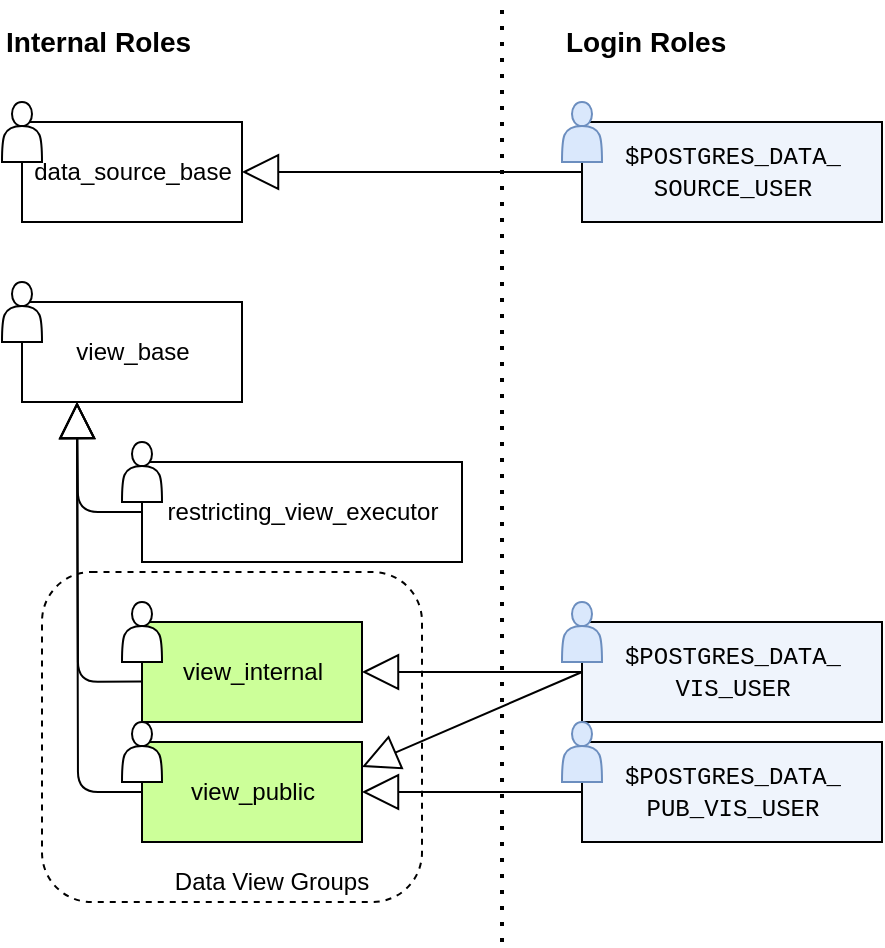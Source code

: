 <mxfile version="14.1.8" type="device"><diagram name="Page-1" id="a7904f86-f2b4-8e86-fa97-74104820619b"><mxGraphModel dx="539" dy="535" grid="1" gridSize="10" guides="1" tooltips="1" connect="1" arrows="1" fold="1" page="1" pageScale="1" pageWidth="1100" pageHeight="850" background="#ffffff" math="0" shadow="0"><root><mxCell id="0"/><mxCell id="1" parent="0"/><mxCell id="2g3hlL5WbmZ3q82tFm5t-3" value="" style="group" vertex="1" connectable="0" parent="1"><mxGeometry x="70" y="160" width="120" height="60" as="geometry"/></mxCell><mxCell id="2g3hlL5WbmZ3q82tFm5t-1" value="view_base" style="html=1;" vertex="1" parent="2g3hlL5WbmZ3q82tFm5t-3"><mxGeometry x="10" y="10" width="110" height="50" as="geometry"/></mxCell><mxCell id="2g3hlL5WbmZ3q82tFm5t-2" value="" style="shape=actor;whiteSpace=wrap;html=1;" vertex="1" parent="2g3hlL5WbmZ3q82tFm5t-3"><mxGeometry width="20" height="30" as="geometry"/></mxCell><mxCell id="2g3hlL5WbmZ3q82tFm5t-4" value="" style="group" vertex="1" connectable="0" parent="1"><mxGeometry x="130" y="320" width="150" height="150" as="geometry"/></mxCell><mxCell id="2g3hlL5WbmZ3q82tFm5t-20" value="" style="rounded=1;whiteSpace=wrap;html=1;dashed=1;" vertex="1" parent="2g3hlL5WbmZ3q82tFm5t-4"><mxGeometry x="-40" y="-15" width="190" height="165" as="geometry"/></mxCell><mxCell id="2g3hlL5WbmZ3q82tFm5t-5" value="view_internal" style="html=1;fillColor=#CCFF99;" vertex="1" parent="2g3hlL5WbmZ3q82tFm5t-4"><mxGeometry x="10" y="10" width="110" height="50" as="geometry"/></mxCell><mxCell id="2g3hlL5WbmZ3q82tFm5t-6" value="" style="shape=actor;whiteSpace=wrap;html=1;" vertex="1" parent="2g3hlL5WbmZ3q82tFm5t-4"><mxGeometry width="20" height="30" as="geometry"/></mxCell><mxCell id="2g3hlL5WbmZ3q82tFm5t-21" value="Data View Groups" style="text;html=1;strokeColor=none;fillColor=none;align=center;verticalAlign=middle;whiteSpace=wrap;rounded=0;dashed=1;" vertex="1" parent="2g3hlL5WbmZ3q82tFm5t-4"><mxGeometry x="20" y="130" width="110" height="20" as="geometry"/></mxCell><mxCell id="2g3hlL5WbmZ3q82tFm5t-7" value="" style="group" vertex="1" connectable="0" parent="1"><mxGeometry x="130" y="380" width="120" height="60" as="geometry"/></mxCell><mxCell id="2g3hlL5WbmZ3q82tFm5t-8" value="view_public" style="html=1;fillColor=#CCFF99;" vertex="1" parent="2g3hlL5WbmZ3q82tFm5t-7"><mxGeometry x="10" y="10" width="110" height="50" as="geometry"/></mxCell><mxCell id="2g3hlL5WbmZ3q82tFm5t-9" value="" style="shape=actor;whiteSpace=wrap;html=1;" vertex="1" parent="2g3hlL5WbmZ3q82tFm5t-7"><mxGeometry width="20" height="30" as="geometry"/></mxCell><mxCell id="2g3hlL5WbmZ3q82tFm5t-13" value="" style="group" vertex="1" connectable="0" parent="1"><mxGeometry x="130" y="240" width="170" height="60" as="geometry"/></mxCell><mxCell id="2g3hlL5WbmZ3q82tFm5t-11" value="restricting_view_executor" style="html=1;" vertex="1" parent="2g3hlL5WbmZ3q82tFm5t-13"><mxGeometry x="10" y="10" width="160" height="50" as="geometry"/></mxCell><mxCell id="2g3hlL5WbmZ3q82tFm5t-12" value="" style="shape=actor;whiteSpace=wrap;html=1;" vertex="1" parent="2g3hlL5WbmZ3q82tFm5t-13"><mxGeometry width="20" height="30" as="geometry"/></mxCell><mxCell id="2g3hlL5WbmZ3q82tFm5t-14" value="" style="group" vertex="1" connectable="0" parent="1"><mxGeometry x="70" y="70" width="120" height="60" as="geometry"/></mxCell><mxCell id="2g3hlL5WbmZ3q82tFm5t-15" value="data_source_base" style="html=1;" vertex="1" parent="2g3hlL5WbmZ3q82tFm5t-14"><mxGeometry x="10" y="10" width="110" height="50" as="geometry"/></mxCell><mxCell id="2g3hlL5WbmZ3q82tFm5t-16" value="" style="shape=actor;whiteSpace=wrap;html=1;" vertex="1" parent="2g3hlL5WbmZ3q82tFm5t-14"><mxGeometry width="20" height="30" as="geometry"/></mxCell><mxCell id="2g3hlL5WbmZ3q82tFm5t-17" value="" style="endArrow=block;endSize=16;endFill=0;html=1;entryX=0.25;entryY=1;entryDx=0;entryDy=0;" edge="1" parent="1" source="2g3hlL5WbmZ3q82tFm5t-11" target="2g3hlL5WbmZ3q82tFm5t-1"><mxGeometry width="160" relative="1" as="geometry"><mxPoint x="80" y="260" as="sourcePoint"/><mxPoint x="160" y="260" as="targetPoint"/><Array as="points"><mxPoint x="108" y="275"/></Array></mxGeometry></mxCell><mxCell id="2g3hlL5WbmZ3q82tFm5t-18" value="" style="endArrow=block;endSize=16;endFill=0;html=1;exitX=0;exitY=0.595;exitDx=0;exitDy=0;exitPerimeter=0;entryX=0.25;entryY=1;entryDx=0;entryDy=0;" edge="1" parent="1" source="2g3hlL5WbmZ3q82tFm5t-5" target="2g3hlL5WbmZ3q82tFm5t-1"><mxGeometry width="160" relative="1" as="geometry"><mxPoint x="150" y="285" as="sourcePoint"/><mxPoint x="110" y="220" as="targetPoint"/><Array as="points"><mxPoint x="108" y="360"/></Array></mxGeometry></mxCell><mxCell id="2g3hlL5WbmZ3q82tFm5t-19" value="" style="endArrow=block;endSize=16;endFill=0;html=1;entryX=0.25;entryY=1;entryDx=0;entryDy=0;exitX=0;exitY=0.5;exitDx=0;exitDy=0;" edge="1" parent="1" source="2g3hlL5WbmZ3q82tFm5t-8" target="2g3hlL5WbmZ3q82tFm5t-1"><mxGeometry width="160" relative="1" as="geometry"><mxPoint x="112.5" y="419.75" as="sourcePoint"/><mxPoint x="80" y="280" as="targetPoint"/><Array as="points"><mxPoint x="108" y="415"/></Array></mxGeometry></mxCell><mxCell id="2g3hlL5WbmZ3q82tFm5t-25" value="" style="group" vertex="1" connectable="0" parent="1"><mxGeometry x="350" y="70" width="160" height="60" as="geometry"/></mxCell><mxCell id="2g3hlL5WbmZ3q82tFm5t-23" value="&lt;font face=&quot;Courier New&quot;&gt;$POSTGRES_DATA_&lt;br&gt;SOURCE_USER&lt;/font&gt;" style="html=1;fillColor=#EFF4FC;" vertex="1" parent="2g3hlL5WbmZ3q82tFm5t-25"><mxGeometry x="10" y="10" width="150" height="50" as="geometry"/></mxCell><mxCell id="2g3hlL5WbmZ3q82tFm5t-24" value="" style="shape=actor;whiteSpace=wrap;html=1;fillColor=#dae8fc;strokeColor=#6c8ebf;" vertex="1" parent="2g3hlL5WbmZ3q82tFm5t-25"><mxGeometry width="20" height="30" as="geometry"/></mxCell><mxCell id="2g3hlL5WbmZ3q82tFm5t-26" value="" style="group" vertex="1" connectable="0" parent="1"><mxGeometry x="350" y="320" width="160" height="60" as="geometry"/></mxCell><mxCell id="2g3hlL5WbmZ3q82tFm5t-27" value="&lt;font face=&quot;Courier New&quot;&gt;$POSTGRES_DATA_&lt;br&gt;VIS_USER&lt;/font&gt;" style="html=1;fillColor=#EFF4FC;" vertex="1" parent="2g3hlL5WbmZ3q82tFm5t-26"><mxGeometry x="10" y="10" width="150" height="50" as="geometry"/></mxCell><mxCell id="2g3hlL5WbmZ3q82tFm5t-28" value="" style="shape=actor;whiteSpace=wrap;html=1;fillColor=#dae8fc;strokeColor=#6c8ebf;" vertex="1" parent="2g3hlL5WbmZ3q82tFm5t-26"><mxGeometry width="20" height="30" as="geometry"/></mxCell><mxCell id="2g3hlL5WbmZ3q82tFm5t-29" value="" style="group" vertex="1" connectable="0" parent="1"><mxGeometry x="350" y="380" width="160" height="60" as="geometry"/></mxCell><mxCell id="2g3hlL5WbmZ3q82tFm5t-30" value="&lt;font face=&quot;Courier New&quot;&gt;$POSTGRES_DATA_&lt;br&gt;PUB_VIS_USER&lt;/font&gt;" style="html=1;fillColor=#EFF4FC;" vertex="1" parent="2g3hlL5WbmZ3q82tFm5t-29"><mxGeometry x="10" y="10" width="150" height="50" as="geometry"/></mxCell><mxCell id="2g3hlL5WbmZ3q82tFm5t-31" value="" style="shape=actor;whiteSpace=wrap;html=1;fillColor=#dae8fc;strokeColor=#6c8ebf;" vertex="1" parent="2g3hlL5WbmZ3q82tFm5t-29"><mxGeometry width="20" height="30" as="geometry"/></mxCell><mxCell id="2g3hlL5WbmZ3q82tFm5t-32" value="" style="endArrow=block;endSize=16;endFill=0;html=1;entryX=1;entryY=0.5;entryDx=0;entryDy=0;exitX=0;exitY=0.5;exitDx=0;exitDy=0;" edge="1" parent="1" source="2g3hlL5WbmZ3q82tFm5t-27" target="2g3hlL5WbmZ3q82tFm5t-5"><mxGeometry width="160" relative="1" as="geometry"><mxPoint x="360" y="360" as="sourcePoint"/><mxPoint x="560" y="150" as="targetPoint"/></mxGeometry></mxCell><mxCell id="2g3hlL5WbmZ3q82tFm5t-33" value="" style="endArrow=block;endSize=16;endFill=0;html=1;entryX=1;entryY=0.5;entryDx=0;entryDy=0;exitX=0;exitY=0.5;exitDx=0;exitDy=0;" edge="1" parent="1" source="2g3hlL5WbmZ3q82tFm5t-30" target="2g3hlL5WbmZ3q82tFm5t-8"><mxGeometry width="160" relative="1" as="geometry"><mxPoint x="360" y="410" as="sourcePoint"/><mxPoint x="250" y="410" as="targetPoint"/></mxGeometry></mxCell><mxCell id="2g3hlL5WbmZ3q82tFm5t-34" value="" style="endArrow=block;endSize=16;endFill=0;html=1;entryX=1;entryY=0.5;entryDx=0;entryDy=0;exitX=0;exitY=0.5;exitDx=0;exitDy=0;" edge="1" parent="1" source="2g3hlL5WbmZ3q82tFm5t-23" target="2g3hlL5WbmZ3q82tFm5t-15"><mxGeometry width="160" relative="1" as="geometry"><mxPoint x="310" y="110" as="sourcePoint"/><mxPoint x="200" y="110" as="targetPoint"/></mxGeometry></mxCell><mxCell id="2g3hlL5WbmZ3q82tFm5t-35" value="&lt;b&gt;&lt;font style=&quot;font-size: 14px&quot;&gt;Internal Roles&lt;/font&gt;&lt;/b&gt;" style="text;html=1;strokeColor=none;fillColor=none;align=left;verticalAlign=middle;whiteSpace=wrap;rounded=0;dashed=1;" vertex="1" parent="1"><mxGeometry x="70" y="30" width="150" height="20" as="geometry"/></mxCell><mxCell id="2g3hlL5WbmZ3q82tFm5t-36" value="&lt;b&gt;&lt;font style=&quot;font-size: 14px&quot;&gt;Login Roles&lt;/font&gt;&lt;/b&gt;" style="text;html=1;strokeColor=none;fillColor=none;align=left;verticalAlign=middle;whiteSpace=wrap;rounded=0;dashed=1;" vertex="1" parent="1"><mxGeometry x="350" y="30" width="150" height="20" as="geometry"/></mxCell><mxCell id="2g3hlL5WbmZ3q82tFm5t-37" value="" style="endArrow=none;dashed=1;html=1;dashPattern=1 3;strokeWidth=2;" edge="1" parent="1"><mxGeometry width="50" height="50" relative="1" as="geometry"><mxPoint x="320" y="490" as="sourcePoint"/><mxPoint x="320" y="20" as="targetPoint"/></mxGeometry></mxCell><mxCell id="2g3hlL5WbmZ3q82tFm5t-38" value="" style="endArrow=block;endSize=16;endFill=0;html=1;exitX=0;exitY=0.5;exitDx=0;exitDy=0;entryX=1;entryY=0.25;entryDx=0;entryDy=0;" edge="1" parent="1" source="2g3hlL5WbmZ3q82tFm5t-27" target="2g3hlL5WbmZ3q82tFm5t-8"><mxGeometry width="160" relative="1" as="geometry"><mxPoint x="370" y="365" as="sourcePoint"/><mxPoint x="260" y="365" as="targetPoint"/></mxGeometry></mxCell></root></mxGraphModel></diagram></mxfile>